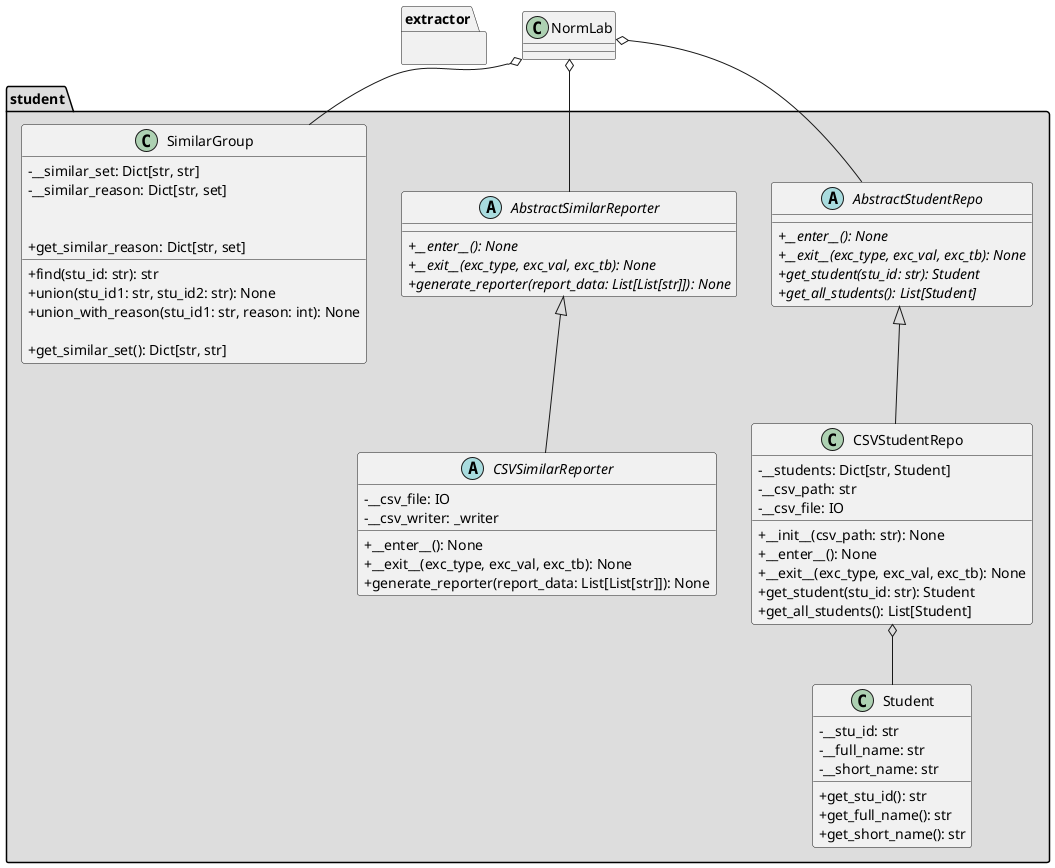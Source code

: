 @startuml main
skinparam classAttributeIconSize 0
package "student" #DDDDDD {
    class Student {
        - __stu_id: str
        - __full_name: str
        - __short_name: str

        + get_stu_id(): str
        + get_full_name(): str
        + get_short_name(): str
    }

    abstract class AbstractStudentRepo {
        + {abstract} __enter__(): None
        + {abstract} __exit__(exc_type, exc_val, exc_tb): None
        + {abstract} get_student(stu_id: str): Student
        + {abstract} get_all_students(): List[Student]
    }

    class CSVStudentRepo extends AbstractStudentRepo {
        - __students: Dict[str, Student]
        - __csv_path: str
        - __csv_file: IO

        + __init__(csv_path: str): None
        + __enter__(): None
        + __exit__(exc_type, exc_val, exc_tb): None
        + get_student(stu_id: str): Student
        + get_all_students(): List[Student]
    }

    CSVStudentRepo o-- Student

    abstract class AbstractSimilarReporter {
        + {abstract} __enter__(): None
        + {abstract} __exit__(exc_type, exc_val, exc_tb): None
        + {abstract} generate_reporter(report_data: List[List[str]]): None
    }

    abstract class CSVSimilarReporter extends AbstractSimilarReporter {
        - __csv_file: IO
        - __csv_writer: _writer
        + __enter__(): None
        + __exit__(exc_type, exc_val, exc_tb): None
        + generate_reporter(report_data: List[List[str]]): None
    }

    class SimilarGroup {
        - __similar_set: Dict[str, str]
        - __similar_reason: Dict[str, set]

        + find(stu_id: str): str
        + union(stu_id1: str, stu_id2: str): None
        + union_with_reason(stu_id1: str, reason: int): None

        + get_similar_set(): Dict[str, str]
        + get_similar_reason: Dict[str, set]
    }
}

package "extractor" {

}

class NormLab {
}

NormLab o-- AbstractSimilarReporter
NormLab o-- AbstractStudentRepo
NormLab o-- SimilarGroup
@enduml